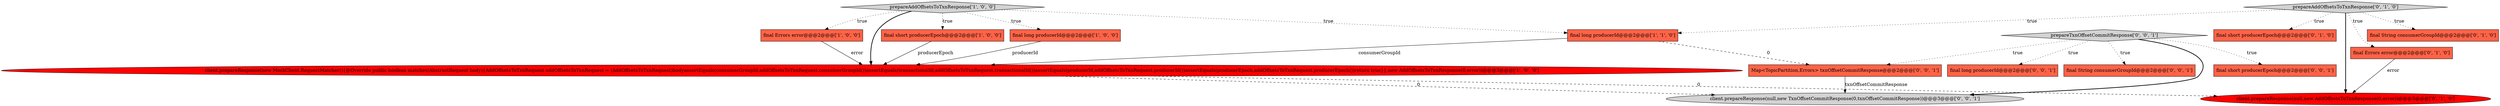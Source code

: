 digraph {
2 [style = filled, label = "final long producerId@@@2@@@['1', '0', '0']", fillcolor = tomato, shape = box image = "AAA0AAABBB1BBB"];
0 [style = filled, label = "final Errors error@@@2@@@['1', '0', '0']", fillcolor = tomato, shape = box image = "AAA0AAABBB1BBB"];
10 [style = filled, label = "prepareAddOffsetsToTxnResponse['0', '1', '0']", fillcolor = lightgray, shape = diamond image = "AAA0AAABBB2BBB"];
6 [style = filled, label = "final short producerEpoch@@@2@@@['0', '1', '0']", fillcolor = tomato, shape = box image = "AAA0AAABBB2BBB"];
14 [style = filled, label = "final short producerEpoch@@@2@@@['0', '0', '1']", fillcolor = tomato, shape = box image = "AAA0AAABBB3BBB"];
15 [style = filled, label = "Map<TopicPartition,Errors> txnOffsetCommitResponse@@@2@@@['0', '0', '1']", fillcolor = tomato, shape = box image = "AAA0AAABBB3BBB"];
4 [style = filled, label = "prepareAddOffsetsToTxnResponse['1', '0', '0']", fillcolor = lightgray, shape = diamond image = "AAA0AAABBB1BBB"];
5 [style = filled, label = "final long producerId@@@2@@@['1', '1', '0']", fillcolor = tomato, shape = box image = "AAA0AAABBB1BBB"];
12 [style = filled, label = "final long producerId@@@2@@@['0', '0', '1']", fillcolor = tomato, shape = box image = "AAA0AAABBB3BBB"];
7 [style = filled, label = "final Errors error@@@2@@@['0', '1', '0']", fillcolor = tomato, shape = box image = "AAA0AAABBB2BBB"];
16 [style = filled, label = "prepareTxnOffsetCommitResponse['0', '0', '1']", fillcolor = lightgray, shape = diamond image = "AAA0AAABBB3BBB"];
3 [style = filled, label = "final short producerEpoch@@@2@@@['1', '0', '0']", fillcolor = tomato, shape = box image = "AAA0AAABBB1BBB"];
9 [style = filled, label = "final String consumerGroupId@@@2@@@['0', '1', '0']", fillcolor = tomato, shape = box image = "AAA0AAABBB2BBB"];
13 [style = filled, label = "client.prepareResponse(null,new TxnOffsetCommitResponse(0,txnOffsetCommitResponse))@@@3@@@['0', '0', '1']", fillcolor = lightgray, shape = ellipse image = "AAA0AAABBB3BBB"];
8 [style = filled, label = "client.prepareResponse(null,new AddOffsetsToTxnResponse(0,error))@@@3@@@['0', '1', '0']", fillcolor = red, shape = ellipse image = "AAA1AAABBB2BBB"];
11 [style = filled, label = "final String consumerGroupId@@@2@@@['0', '0', '1']", fillcolor = tomato, shape = box image = "AAA0AAABBB3BBB"];
1 [style = filled, label = "client.prepareResponse(new MockClient.RequestMatcher(){@Override public boolean matches(AbstractRequest body){AddOffsetsToTxnRequest addOffsetsToTxnRequest = (AddOffsetsToTxnRequest)bodyassertEquals(consumerGroupId,addOffsetsToTxnRequest.consumerGroupId())assertEquals(transactionalId,addOffsetsToTxnRequest.transactionalId())assertEquals(producerId,addOffsetsToTxnRequest.producerId())assertEquals(producerEpoch,addOffsetsToTxnRequest.producerEpoch())return true}},new AddOffsetsToTxnResponse(0,error))@@@3@@@['1', '0', '0']", fillcolor = red, shape = ellipse image = "AAA1AAABBB1BBB"];
4->5 [style = dotted, label="true"];
10->6 [style = dotted, label="true"];
16->13 [style = bold, label=""];
16->12 [style = dotted, label="true"];
2->1 [style = solid, label="producerId"];
4->0 [style = dotted, label="true"];
7->8 [style = solid, label="error"];
0->1 [style = solid, label="error"];
15->13 [style = solid, label="txnOffsetCommitResponse"];
5->1 [style = solid, label="consumerGroupId"];
10->9 [style = dotted, label="true"];
10->5 [style = dotted, label="true"];
1->13 [style = dashed, label="0"];
4->3 [style = dotted, label="true"];
10->8 [style = bold, label=""];
3->1 [style = solid, label="producerEpoch"];
16->14 [style = dotted, label="true"];
10->7 [style = dotted, label="true"];
1->8 [style = dashed, label="0"];
4->1 [style = bold, label=""];
5->15 [style = dashed, label="0"];
16->11 [style = dotted, label="true"];
4->2 [style = dotted, label="true"];
16->15 [style = dotted, label="true"];
}
